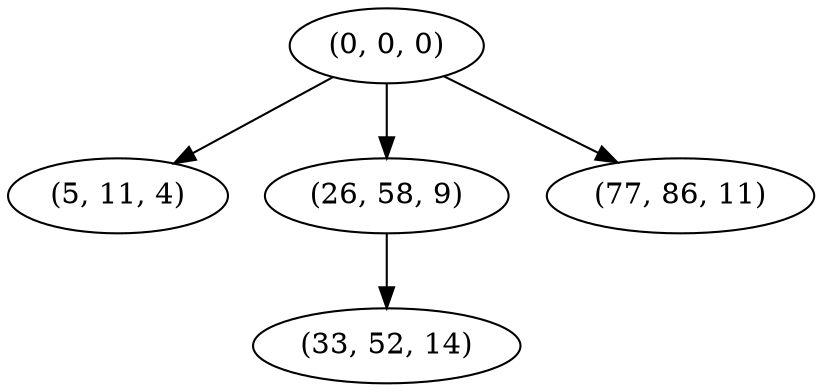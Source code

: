 digraph tree {
    "(0, 0, 0)";
    "(5, 11, 4)";
    "(26, 58, 9)";
    "(33, 52, 14)";
    "(77, 86, 11)";
    "(0, 0, 0)" -> "(5, 11, 4)";
    "(0, 0, 0)" -> "(26, 58, 9)";
    "(0, 0, 0)" -> "(77, 86, 11)";
    "(26, 58, 9)" -> "(33, 52, 14)";
}
